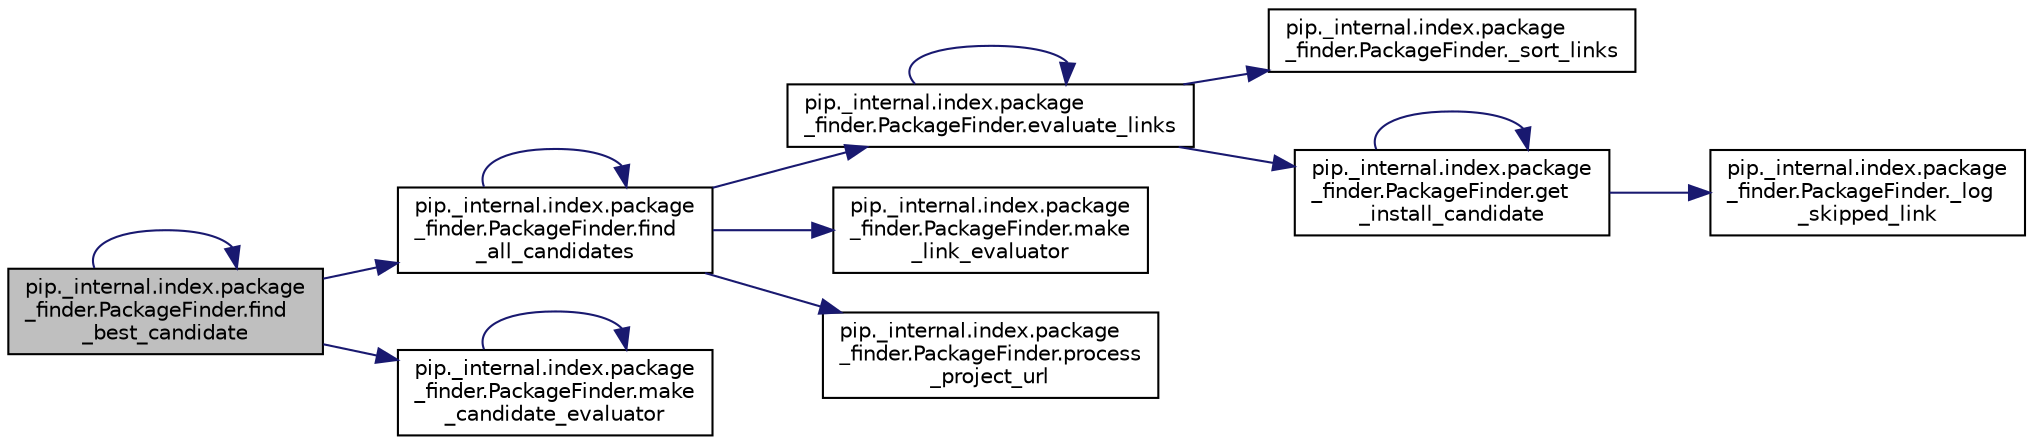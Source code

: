 digraph "pip._internal.index.package_finder.PackageFinder.find_best_candidate"
{
 // LATEX_PDF_SIZE
  edge [fontname="Helvetica",fontsize="10",labelfontname="Helvetica",labelfontsize="10"];
  node [fontname="Helvetica",fontsize="10",shape=record];
  rankdir="LR";
  Node1 [label="pip._internal.index.package\l_finder.PackageFinder.find\l_best_candidate",height=0.2,width=0.4,color="black", fillcolor="grey75", style="filled", fontcolor="black",tooltip=" "];
  Node1 -> Node2 [color="midnightblue",fontsize="10",style="solid",fontname="Helvetica"];
  Node2 [label="pip._internal.index.package\l_finder.PackageFinder.find\l_all_candidates",height=0.2,width=0.4,color="black", fillcolor="white", style="filled",URL="$da/d3f/classpip_1_1__internal_1_1index_1_1package__finder_1_1_package_finder.html#a81c876ae9d3b91d9b0ca057cb90a61b8",tooltip=" "];
  Node2 -> Node3 [color="midnightblue",fontsize="10",style="solid",fontname="Helvetica"];
  Node3 [label="pip._internal.index.package\l_finder.PackageFinder.evaluate_links",height=0.2,width=0.4,color="black", fillcolor="white", style="filled",URL="$da/d3f/classpip_1_1__internal_1_1index_1_1package__finder_1_1_package_finder.html#ab8561590f1721e917b0926d264e0360f",tooltip=" "];
  Node3 -> Node4 [color="midnightblue",fontsize="10",style="solid",fontname="Helvetica"];
  Node4 [label="pip._internal.index.package\l_finder.PackageFinder._sort_links",height=0.2,width=0.4,color="black", fillcolor="white", style="filled",URL="$da/d3f/classpip_1_1__internal_1_1index_1_1package__finder_1_1_package_finder.html#a479074690805fd03f50054ccab01d94c",tooltip=" "];
  Node3 -> Node3 [color="midnightblue",fontsize="10",style="solid",fontname="Helvetica"];
  Node3 -> Node5 [color="midnightblue",fontsize="10",style="solid",fontname="Helvetica"];
  Node5 [label="pip._internal.index.package\l_finder.PackageFinder.get\l_install_candidate",height=0.2,width=0.4,color="black", fillcolor="white", style="filled",URL="$da/d3f/classpip_1_1__internal_1_1index_1_1package__finder_1_1_package_finder.html#ab9d9be97ac662fcb5616b8c687979cd0",tooltip=" "];
  Node5 -> Node6 [color="midnightblue",fontsize="10",style="solid",fontname="Helvetica"];
  Node6 [label="pip._internal.index.package\l_finder.PackageFinder._log\l_skipped_link",height=0.2,width=0.4,color="black", fillcolor="white", style="filled",URL="$da/d3f/classpip_1_1__internal_1_1index_1_1package__finder_1_1_package_finder.html#ad0b686264e392934ddd8d0b8b2bcf448",tooltip=" "];
  Node5 -> Node5 [color="midnightblue",fontsize="10",style="solid",fontname="Helvetica"];
  Node2 -> Node2 [color="midnightblue",fontsize="10",style="solid",fontname="Helvetica"];
  Node2 -> Node7 [color="midnightblue",fontsize="10",style="solid",fontname="Helvetica"];
  Node7 [label="pip._internal.index.package\l_finder.PackageFinder.make\l_link_evaluator",height=0.2,width=0.4,color="black", fillcolor="white", style="filled",URL="$da/d3f/classpip_1_1__internal_1_1index_1_1package__finder_1_1_package_finder.html#aa700a69dcbed4485a8c6ca1eb28c0c6e",tooltip=" "];
  Node2 -> Node8 [color="midnightblue",fontsize="10",style="solid",fontname="Helvetica"];
  Node8 [label="pip._internal.index.package\l_finder.PackageFinder.process\l_project_url",height=0.2,width=0.4,color="black", fillcolor="white", style="filled",URL="$da/d3f/classpip_1_1__internal_1_1index_1_1package__finder_1_1_package_finder.html#a47154b60c39e288293be5bdaf64bb097",tooltip=" "];
  Node1 -> Node1 [color="midnightblue",fontsize="10",style="solid",fontname="Helvetica"];
  Node1 -> Node9 [color="midnightblue",fontsize="10",style="solid",fontname="Helvetica"];
  Node9 [label="pip._internal.index.package\l_finder.PackageFinder.make\l_candidate_evaluator",height=0.2,width=0.4,color="black", fillcolor="white", style="filled",URL="$da/d3f/classpip_1_1__internal_1_1index_1_1package__finder_1_1_package_finder.html#a385e5519f6d0d446123e0ca8b65fa5e2",tooltip=" "];
  Node9 -> Node9 [color="midnightblue",fontsize="10",style="solid",fontname="Helvetica"];
}
